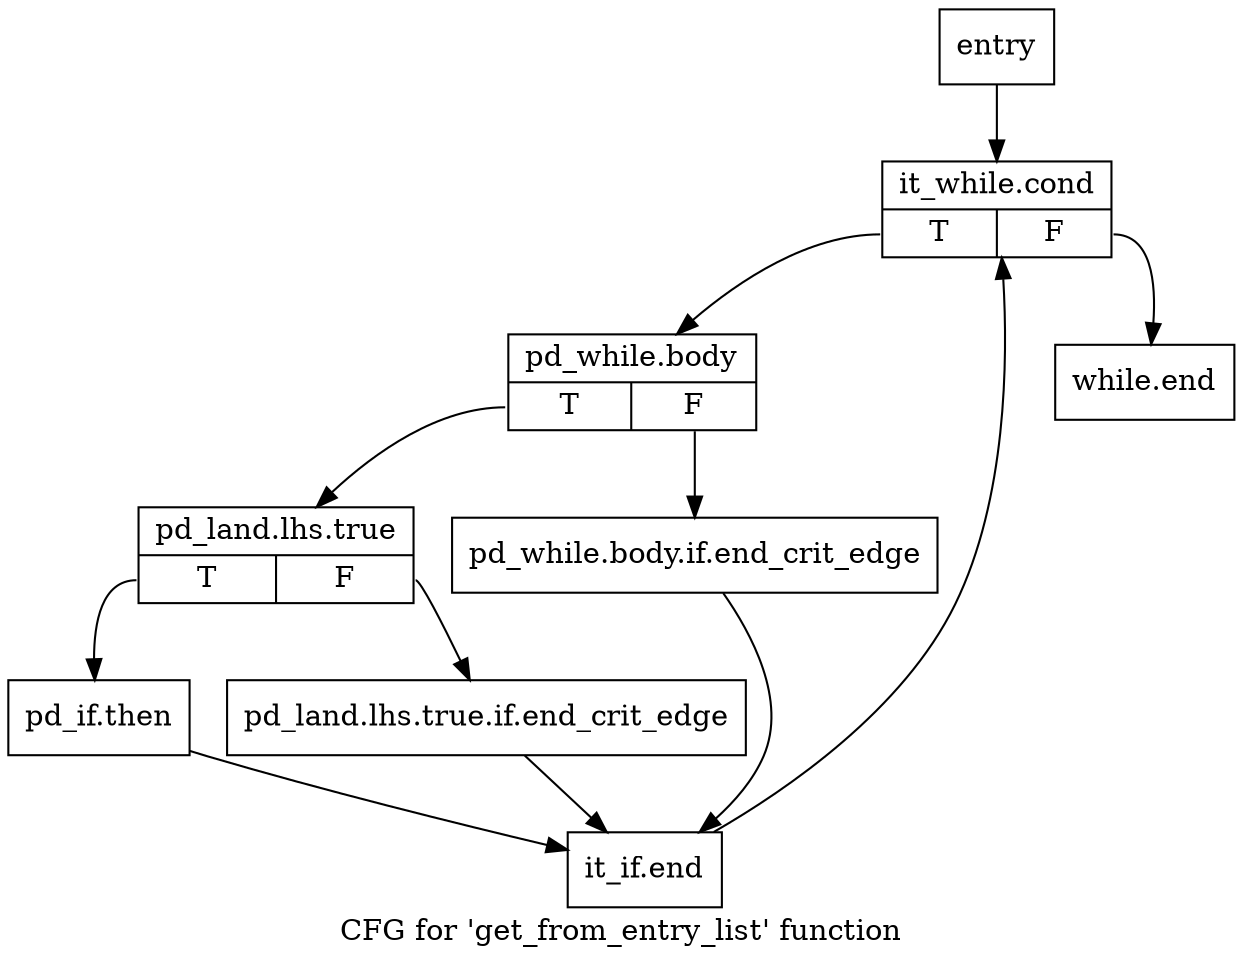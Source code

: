 digraph "CFG for 'get_from_entry_list' function" {
	label="CFG for 'get_from_entry_list' function";

	Node0x37f9810 [shape=record,label="{entry}"];
	Node0x37f9810 -> Node0x37f9860;
	Node0x37f9860 [shape=record,label="{it_while.cond|{<s0>T|<s1>F}}"];
	Node0x37f9860:s0 -> Node0x37f98b0;
	Node0x37f9860:s1 -> Node0x37f9a90;
	Node0x37f98b0 [shape=record,label="{pd_while.body|{<s0>T|<s1>F}}"];
	Node0x37f98b0:s0 -> Node0x37f9950;
	Node0x37f98b0:s1 -> Node0x37f9900;
	Node0x37f9900 [shape=record,label="{pd_while.body.if.end_crit_edge}"];
	Node0x37f9900 -> Node0x37f9a40;
	Node0x37f9950 [shape=record,label="{pd_land.lhs.true|{<s0>T|<s1>F}}"];
	Node0x37f9950:s0 -> Node0x37f99f0;
	Node0x37f9950:s1 -> Node0x37f99a0;
	Node0x37f99a0 [shape=record,label="{pd_land.lhs.true.if.end_crit_edge}"];
	Node0x37f99a0 -> Node0x37f9a40;
	Node0x37f99f0 [shape=record,label="{pd_if.then}"];
	Node0x37f99f0 -> Node0x37f9a40;
	Node0x37f9a40 [shape=record,label="{it_if.end}"];
	Node0x37f9a40 -> Node0x37f9860;
	Node0x37f9a90 [shape=record,label="{while.end}"];
}
